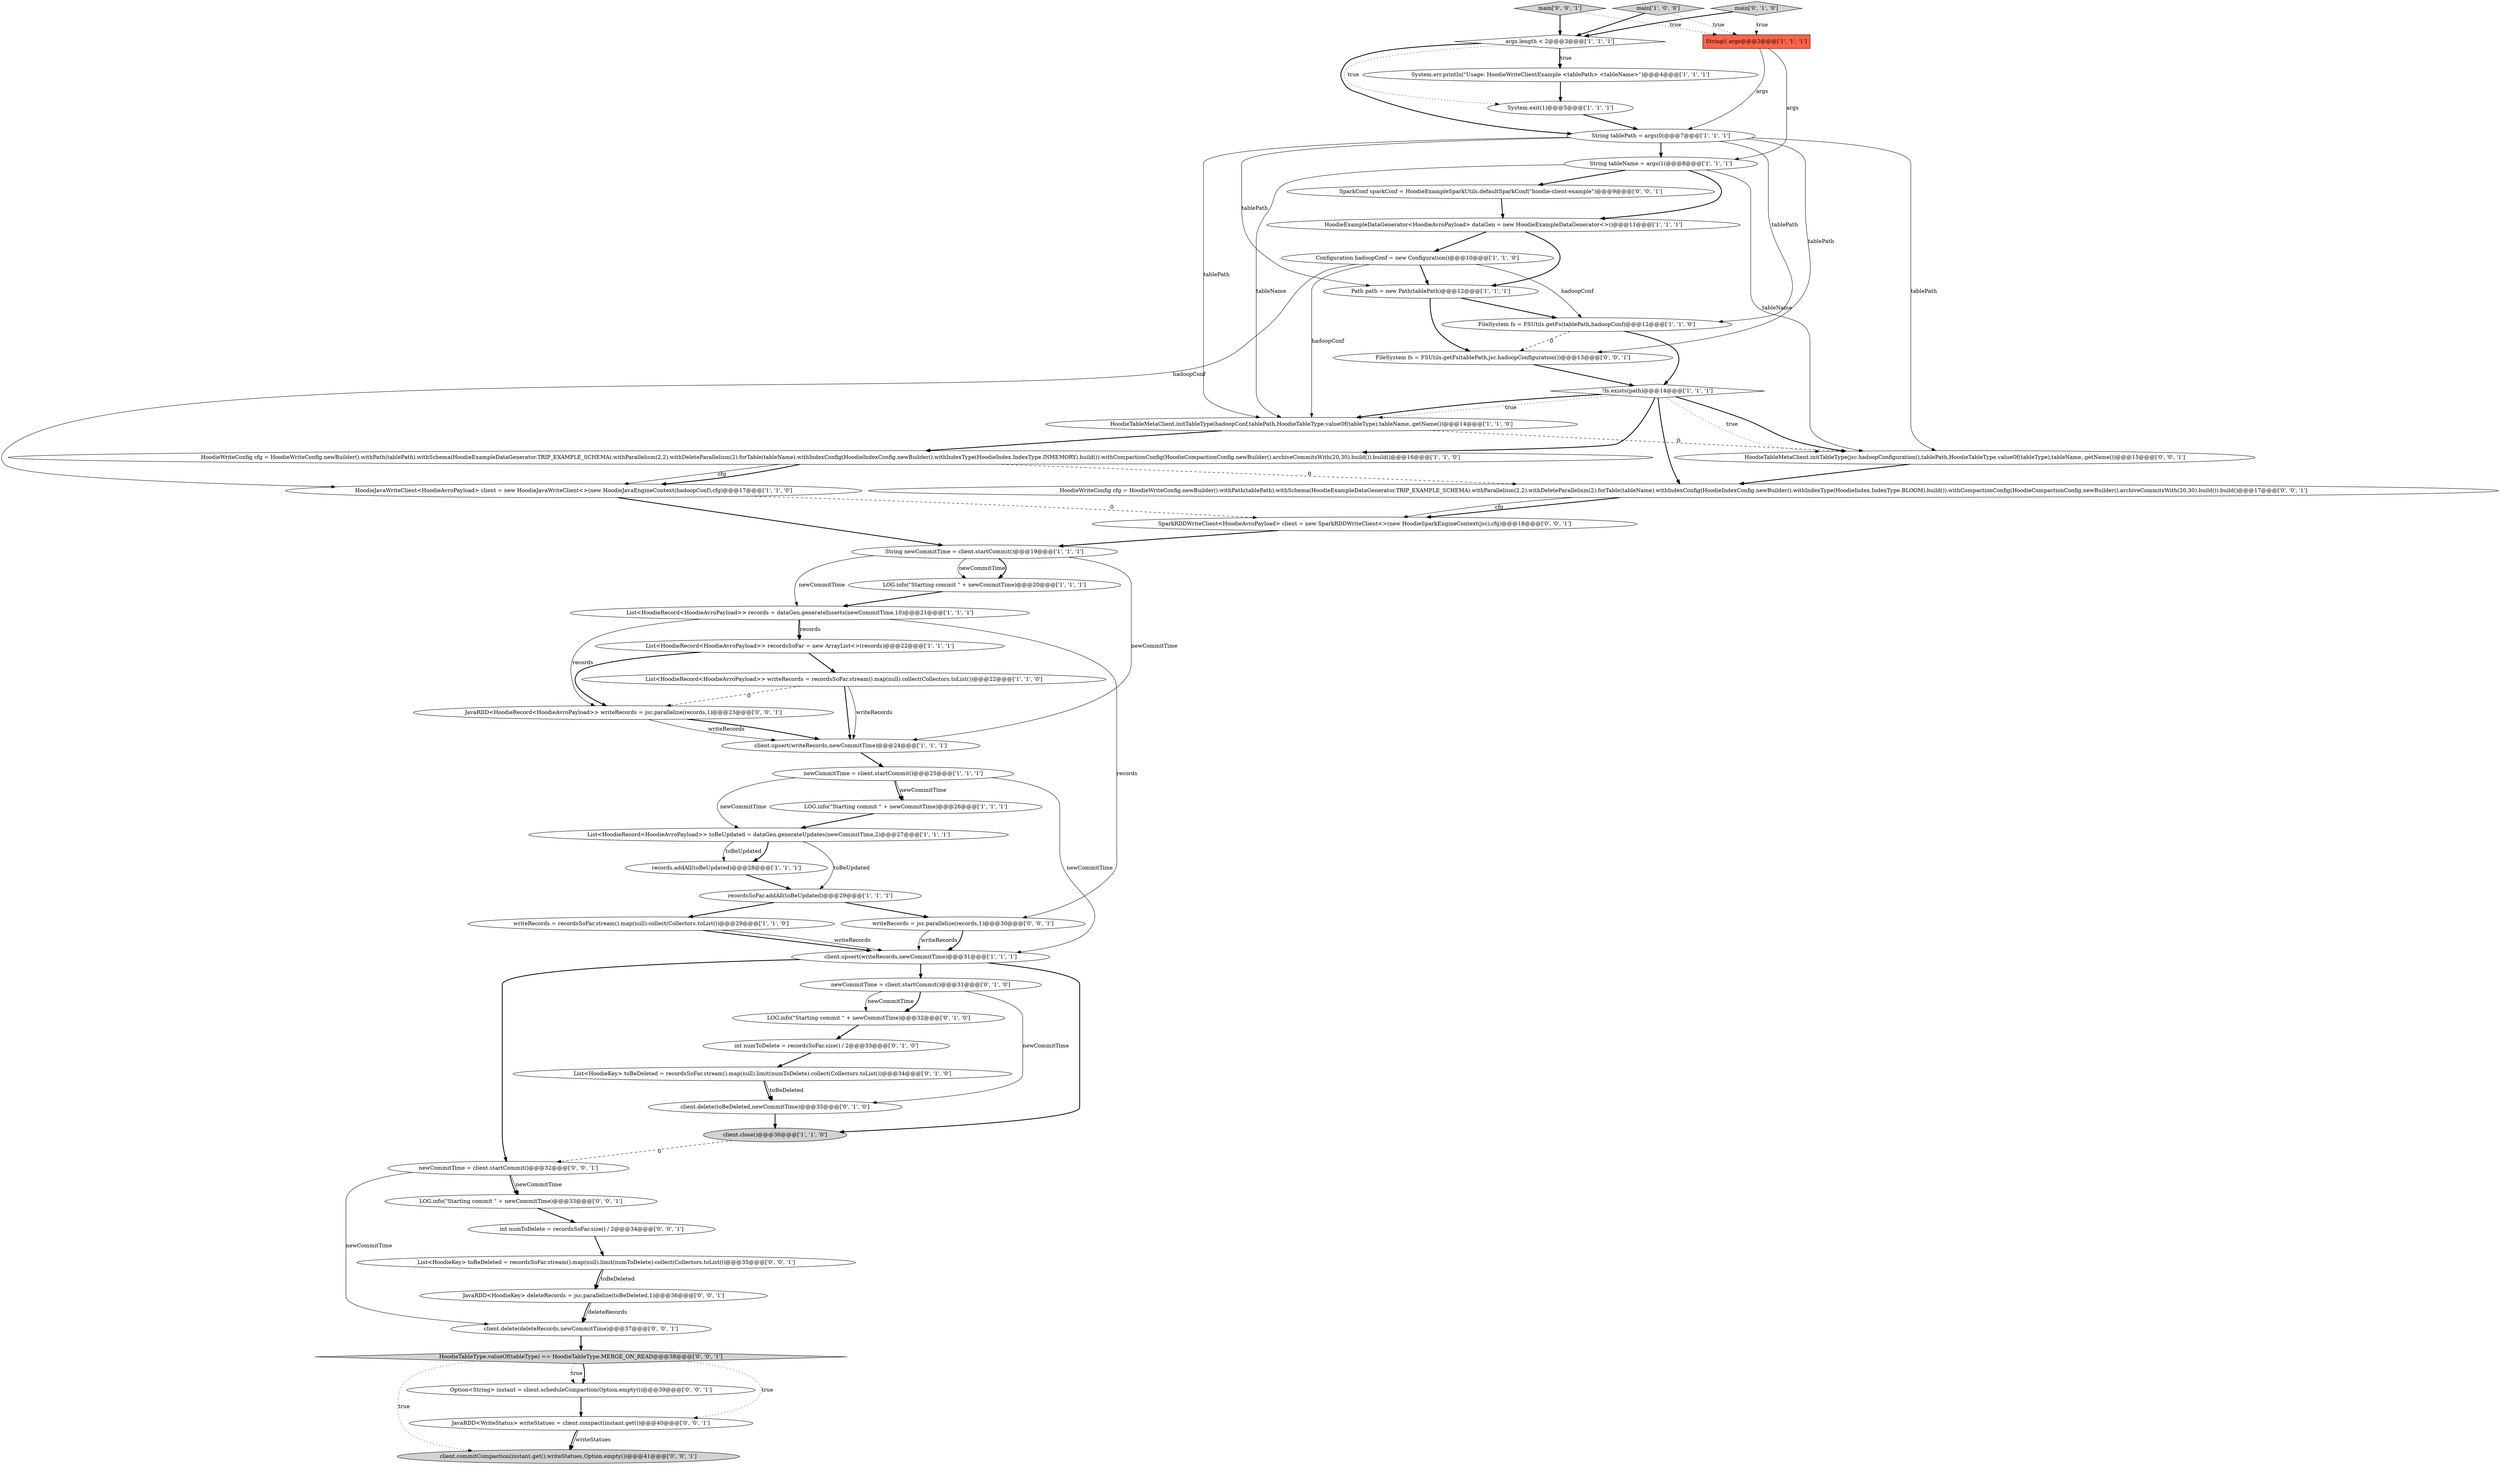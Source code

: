digraph {
52 [style = filled, label = "HoodieTableType.valueOf(tableType) == HoodieTableType.MERGE_ON_READ@@@38@@@['0', '0', '1']", fillcolor = lightgray, shape = diamond image = "AAA0AAABBB3BBB"];
22 [style = filled, label = "newCommitTime = client.startCommit()@@@25@@@['1', '1', '1']", fillcolor = white, shape = ellipse image = "AAA0AAABBB1BBB"];
29 [style = filled, label = "int numToDelete = recordsSoFar.size() / 2@@@33@@@['0', '1', '0']", fillcolor = white, shape = ellipse image = "AAA1AAABBB2BBB"];
40 [style = filled, label = "JavaRDD<HoodieRecord<HoodieAvroPayload>> writeRecords = jsc.parallelize(records,1)@@@23@@@['0', '0', '1']", fillcolor = white, shape = ellipse image = "AAA0AAABBB3BBB"];
7 [style = filled, label = "client.upsert(writeRecords,newCommitTime)@@@31@@@['1', '1', '1']", fillcolor = white, shape = ellipse image = "AAA0AAABBB1BBB"];
50 [style = filled, label = "SparkConf sparkConf = HoodieExampleSparkUtils.defaultSparkConf(\"hoodie-client-example\")@@@9@@@['0', '0', '1']", fillcolor = white, shape = ellipse image = "AAA0AAABBB3BBB"];
1 [style = filled, label = "LOG.info(\"Starting commit \" + newCommitTime)@@@26@@@['1', '1', '1']", fillcolor = white, shape = ellipse image = "AAA0AAABBB1BBB"];
4 [style = filled, label = "List<HoodieRecord<HoodieAvroPayload>> records = dataGen.generateInserts(newCommitTime,10)@@@21@@@['1', '1', '1']", fillcolor = white, shape = ellipse image = "AAA0AAABBB1BBB"];
19 [style = filled, label = "records.addAll(toBeUpdated)@@@28@@@['1', '1', '1']", fillcolor = white, shape = ellipse image = "AAA0AAABBB1BBB"];
23 [style = filled, label = "Configuration hadoopConf = new Configuration()@@@10@@@['1', '1', '0']", fillcolor = white, shape = ellipse image = "AAA0AAABBB1BBB"];
38 [style = filled, label = "int numToDelete = recordsSoFar.size() / 2@@@34@@@['0', '0', '1']", fillcolor = white, shape = ellipse image = "AAA0AAABBB3BBB"];
8 [style = filled, label = "!fs.exists(path)@@@14@@@['1', '1', '1']", fillcolor = white, shape = diamond image = "AAA0AAABBB1BBB"];
6 [style = filled, label = "HoodieExampleDataGenerator<HoodieAvroPayload> dataGen = new HoodieExampleDataGenerator<>()@@@11@@@['1', '1', '1']", fillcolor = white, shape = ellipse image = "AAA0AAABBB1BBB"];
2 [style = filled, label = "HoodieJavaWriteClient<HoodieAvroPayload> client = new HoodieJavaWriteClient<>(new HoodieJavaEngineContext(hadoopConf),cfg)@@@17@@@['1', '1', '0']", fillcolor = white, shape = ellipse image = "AAA0AAABBB1BBB"];
31 [style = filled, label = "LOG.info(\"Starting commit \" + newCommitTime)@@@32@@@['0', '1', '0']", fillcolor = white, shape = ellipse image = "AAA1AAABBB2BBB"];
41 [style = filled, label = "HoodieWriteConfig cfg = HoodieWriteConfig.newBuilder().withPath(tablePath).withSchema(HoodieExampleDataGenerator.TRIP_EXAMPLE_SCHEMA).withParallelism(2,2).withDeleteParallelism(2).forTable(tableName).withIndexConfig(HoodieIndexConfig.newBuilder().withIndexType(HoodieIndex.IndexType.BLOOM).build()).withCompactionConfig(HoodieCompactionConfig.newBuilder().archiveCommitsWith(20,30).build()).build()@@@17@@@['0', '0', '1']", fillcolor = white, shape = ellipse image = "AAA0AAABBB3BBB"];
36 [style = filled, label = "main['0', '0', '1']", fillcolor = lightgray, shape = diamond image = "AAA0AAABBB3BBB"];
12 [style = filled, label = "String(( args@@@2@@@['1', '1', '1']", fillcolor = tomato, shape = box image = "AAA0AAABBB1BBB"];
16 [style = filled, label = "writeRecords = recordsSoFar.stream().map(null).collect(Collectors.toList())@@@29@@@['1', '1', '0']", fillcolor = white, shape = ellipse image = "AAA0AAABBB1BBB"];
43 [style = filled, label = "List<HoodieKey> toBeDeleted = recordsSoFar.stream().map(null).limit(numToDelete).collect(Collectors.toList())@@@35@@@['0', '0', '1']", fillcolor = white, shape = ellipse image = "AAA0AAABBB3BBB"];
28 [style = filled, label = "System.exit(1)@@@5@@@['1', '1', '1']", fillcolor = white, shape = ellipse image = "AAA0AAABBB1BBB"];
42 [style = filled, label = "writeRecords = jsc.parallelize(records,1)@@@30@@@['0', '0', '1']", fillcolor = white, shape = ellipse image = "AAA0AAABBB3BBB"];
30 [style = filled, label = "main['0', '1', '0']", fillcolor = lightgray, shape = diamond image = "AAA0AAABBB2BBB"];
24 [style = filled, label = "String tableName = args(1(@@@8@@@['1', '1', '1']", fillcolor = white, shape = ellipse image = "AAA0AAABBB1BBB"];
47 [style = filled, label = "client.delete(deleteRecords,newCommitTime)@@@37@@@['0', '0', '1']", fillcolor = white, shape = ellipse image = "AAA0AAABBB3BBB"];
9 [style = filled, label = "recordsSoFar.addAll(toBeUpdated)@@@29@@@['1', '1', '1']", fillcolor = white, shape = ellipse image = "AAA0AAABBB1BBB"];
10 [style = filled, label = "HoodieWriteConfig cfg = HoodieWriteConfig.newBuilder().withPath(tablePath).withSchema(HoodieExampleDataGenerator.TRIP_EXAMPLE_SCHEMA).withParallelism(2,2).withDeleteParallelism(2).forTable(tableName).withIndexConfig(HoodieIndexConfig.newBuilder().withIndexType(HoodieIndex.IndexType.INMEMORY).build()).withCompactionConfig(HoodieCompactionConfig.newBuilder().archiveCommitsWith(20,30).build()).build()@@@16@@@['1', '1', '0']", fillcolor = white, shape = ellipse image = "AAA0AAABBB1BBB"];
13 [style = filled, label = "String tablePath = args(0(@@@7@@@['1', '1', '1']", fillcolor = white, shape = ellipse image = "AAA0AAABBB1BBB"];
25 [style = filled, label = "client.upsert(writeRecords,newCommitTime)@@@24@@@['1', '1', '1']", fillcolor = white, shape = ellipse image = "AAA0AAABBB1BBB"];
26 [style = filled, label = "List<HoodieRecord<HoodieAvroPayload>> toBeUpdated = dataGen.generateUpdates(newCommitTime,2)@@@27@@@['1', '1', '1']", fillcolor = white, shape = ellipse image = "AAA0AAABBB1BBB"];
5 [style = filled, label = "System.err.println(\"Usage: HoodieWriteClientExample <tablePath> <tableName>\")@@@4@@@['1', '1', '1']", fillcolor = white, shape = ellipse image = "AAA0AAABBB1BBB"];
32 [style = filled, label = "List<HoodieKey> toBeDeleted = recordsSoFar.stream().map(null).limit(numToDelete).collect(Collectors.toList())@@@34@@@['0', '1', '0']", fillcolor = white, shape = ellipse image = "AAA1AAABBB2BBB"];
49 [style = filled, label = "LOG.info(\"Starting commit \" + newCommitTime)@@@33@@@['0', '0', '1']", fillcolor = white, shape = ellipse image = "AAA0AAABBB3BBB"];
3 [style = filled, label = "LOG.info(\"Starting commit \" + newCommitTime)@@@20@@@['1', '1', '1']", fillcolor = white, shape = ellipse image = "AAA0AAABBB1BBB"];
39 [style = filled, label = "newCommitTime = client.startCommit()@@@32@@@['0', '0', '1']", fillcolor = white, shape = ellipse image = "AAA0AAABBB3BBB"];
15 [style = filled, label = "main['1', '0', '0']", fillcolor = lightgray, shape = diamond image = "AAA0AAABBB1BBB"];
45 [style = filled, label = "HoodieTableMetaClient.initTableType(jsc.hadoopConfiguration(),tablePath,HoodieTableType.valueOf(tableType),tableName,.getName())@@@15@@@['0', '0', '1']", fillcolor = white, shape = ellipse image = "AAA0AAABBB3BBB"];
48 [style = filled, label = "JavaRDD<HoodieKey> deleteRecords = jsc.parallelize(toBeDeleted,1)@@@36@@@['0', '0', '1']", fillcolor = white, shape = ellipse image = "AAA0AAABBB3BBB"];
11 [style = filled, label = "HoodieTableMetaClient.initTableType(hadoopConf,tablePath,HoodieTableType.valueOf(tableType),tableName,.getName())@@@14@@@['1', '1', '0']", fillcolor = white, shape = ellipse image = "AAA0AAABBB1BBB"];
18 [style = filled, label = "String newCommitTime = client.startCommit()@@@19@@@['1', '1', '1']", fillcolor = white, shape = ellipse image = "AAA0AAABBB1BBB"];
27 [style = filled, label = "args.length < 2@@@3@@@['1', '1', '1']", fillcolor = white, shape = diamond image = "AAA0AAABBB1BBB"];
0 [style = filled, label = "List<HoodieRecord<HoodieAvroPayload>> recordsSoFar = new ArrayList<>(records)@@@22@@@['1', '1', '1']", fillcolor = white, shape = ellipse image = "AAA0AAABBB1BBB"];
17 [style = filled, label = "Path path = new Path(tablePath)@@@12@@@['1', '1', '1']", fillcolor = white, shape = ellipse image = "AAA0AAABBB1BBB"];
20 [style = filled, label = "List<HoodieRecord<HoodieAvroPayload>> writeRecords = recordsSoFar.stream().map(null).collect(Collectors.toList())@@@22@@@['1', '1', '0']", fillcolor = white, shape = ellipse image = "AAA0AAABBB1BBB"];
33 [style = filled, label = "newCommitTime = client.startCommit()@@@31@@@['0', '1', '0']", fillcolor = white, shape = ellipse image = "AAA1AAABBB2BBB"];
37 [style = filled, label = "FileSystem fs = FSUtils.getFs(tablePath,jsc.hadoopConfiguration())@@@13@@@['0', '0', '1']", fillcolor = white, shape = ellipse image = "AAA0AAABBB3BBB"];
46 [style = filled, label = "JavaRDD<WriteStatus> writeStatues = client.compact(instant.get())@@@40@@@['0', '0', '1']", fillcolor = white, shape = ellipse image = "AAA0AAABBB3BBB"];
51 [style = filled, label = "SparkRDDWriteClient<HoodieAvroPayload> client = new SparkRDDWriteClient<>(new HoodieSparkEngineContext(jsc),cfg)@@@18@@@['0', '0', '1']", fillcolor = white, shape = ellipse image = "AAA0AAABBB3BBB"];
34 [style = filled, label = "client.delete(toBeDeleted,newCommitTime)@@@35@@@['0', '1', '0']", fillcolor = white, shape = ellipse image = "AAA1AAABBB2BBB"];
44 [style = filled, label = "Option<String> instant = client.scheduleCompaction(Option.empty())@@@39@@@['0', '0', '1']", fillcolor = white, shape = ellipse image = "AAA0AAABBB3BBB"];
14 [style = filled, label = "FileSystem fs = FSUtils.getFs(tablePath,hadoopConf)@@@12@@@['1', '1', '0']", fillcolor = white, shape = ellipse image = "AAA0AAABBB1BBB"];
21 [style = filled, label = "client.close()@@@36@@@['1', '1', '0']", fillcolor = lightgray, shape = ellipse image = "AAA0AAABBB1BBB"];
35 [style = filled, label = "client.commitCompaction(instant.get(),writeStatues,Option.empty())@@@41@@@['0', '0', '1']", fillcolor = lightgray, shape = ellipse image = "AAA0AAABBB3BBB"];
24->11 [style = solid, label="tableName"];
28->13 [style = bold, label=""];
23->2 [style = solid, label="hadoopConf"];
43->48 [style = bold, label=""];
23->14 [style = solid, label="hadoopConf"];
24->45 [style = solid, label="tableName"];
20->40 [style = dashed, label="0"];
42->7 [style = solid, label="writeRecords"];
32->34 [style = solid, label="toBeDeleted"];
4->0 [style = solid, label="records"];
51->18 [style = bold, label=""];
45->41 [style = bold, label=""];
22->26 [style = solid, label="newCommitTime"];
17->14 [style = bold, label=""];
13->24 [style = bold, label=""];
52->44 [style = bold, label=""];
20->25 [style = bold, label=""];
30->27 [style = bold, label=""];
41->51 [style = bold, label=""];
0->20 [style = bold, label=""];
18->4 [style = solid, label="newCommitTime"];
52->44 [style = dotted, label="true"];
29->32 [style = bold, label=""];
48->47 [style = solid, label="deleteRecords"];
14->8 [style = bold, label=""];
13->14 [style = solid, label="tablePath"];
16->7 [style = bold, label=""];
36->12 [style = dotted, label="true"];
31->29 [style = bold, label=""];
40->25 [style = solid, label="writeRecords"];
5->28 [style = bold, label=""];
27->28 [style = dotted, label="true"];
40->25 [style = bold, label=""];
2->51 [style = dashed, label="0"];
10->2 [style = solid, label="cfg"];
24->50 [style = bold, label=""];
12->13 [style = solid, label="args"];
14->37 [style = dashed, label="0"];
8->11 [style = dotted, label="true"];
33->31 [style = bold, label=""];
44->46 [style = bold, label=""];
9->42 [style = bold, label=""];
4->40 [style = solid, label="records"];
9->16 [style = bold, label=""];
42->7 [style = bold, label=""];
46->35 [style = solid, label="writeStatues"];
33->34 [style = solid, label="newCommitTime"];
39->49 [style = solid, label="newCommitTime"];
39->47 [style = solid, label="newCommitTime"];
38->43 [style = bold, label=""];
26->19 [style = bold, label=""];
41->51 [style = solid, label="cfg"];
10->41 [style = dashed, label="0"];
7->39 [style = bold, label=""];
11->45 [style = dashed, label="0"];
32->34 [style = bold, label=""];
6->23 [style = bold, label=""];
22->1 [style = bold, label=""];
34->21 [style = bold, label=""];
8->10 [style = bold, label=""];
43->48 [style = solid, label="toBeDeleted"];
8->41 [style = bold, label=""];
39->49 [style = bold, label=""];
7->33 [style = bold, label=""];
49->38 [style = bold, label=""];
48->47 [style = bold, label=""];
27->5 [style = dotted, label="true"];
26->9 [style = solid, label="toBeUpdated"];
13->37 [style = solid, label="tablePath"];
18->25 [style = solid, label="newCommitTime"];
18->3 [style = solid, label="newCommitTime"];
23->11 [style = solid, label="hadoopConf"];
50->6 [style = bold, label=""];
13->17 [style = solid, label="tablePath"];
17->37 [style = bold, label=""];
11->10 [style = bold, label=""];
47->52 [style = bold, label=""];
22->1 [style = solid, label="newCommitTime"];
1->26 [style = bold, label=""];
52->46 [style = dotted, label="true"];
24->6 [style = bold, label=""];
23->17 [style = bold, label=""];
3->4 [style = bold, label=""];
21->39 [style = dashed, label="0"];
18->3 [style = bold, label=""];
13->45 [style = solid, label="tablePath"];
36->27 [style = bold, label=""];
10->2 [style = bold, label=""];
19->9 [style = bold, label=""];
12->24 [style = solid, label="args"];
27->13 [style = bold, label=""];
13->11 [style = solid, label="tablePath"];
16->7 [style = solid, label="writeRecords"];
33->31 [style = solid, label="newCommitTime"];
6->17 [style = bold, label=""];
20->25 [style = solid, label="writeRecords"];
7->21 [style = bold, label=""];
52->35 [style = dotted, label="true"];
15->27 [style = bold, label=""];
8->11 [style = bold, label=""];
2->18 [style = bold, label=""];
46->35 [style = bold, label=""];
27->5 [style = bold, label=""];
4->42 [style = solid, label="records"];
26->19 [style = solid, label="toBeUpdated"];
8->45 [style = dotted, label="true"];
0->40 [style = bold, label=""];
22->7 [style = solid, label="newCommitTime"];
8->45 [style = bold, label=""];
30->12 [style = dotted, label="true"];
37->8 [style = bold, label=""];
25->22 [style = bold, label=""];
4->0 [style = bold, label=""];
15->12 [style = dotted, label="true"];
}
